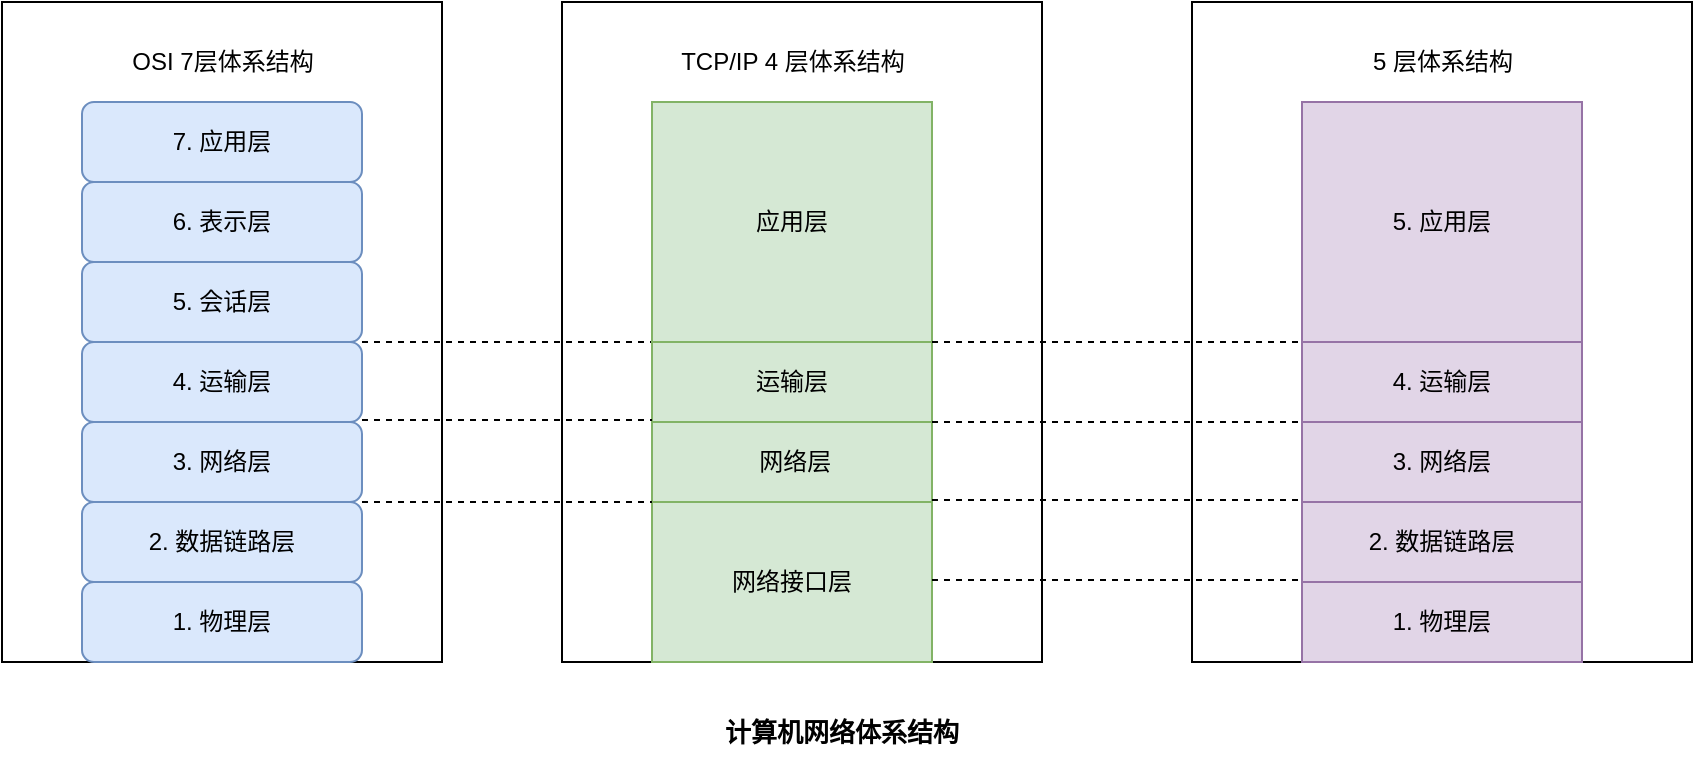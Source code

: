 <mxfile version="14.6.1" type="github">
  <diagram id="XBdGEdZuoYDFL7lSEojX" name="第 1 页">
    <mxGraphModel dx="946" dy="620" grid="1" gridSize="10" guides="1" tooltips="1" connect="1" arrows="1" fold="1" page="1" pageScale="1" pageWidth="3300" pageHeight="2339" math="0" shadow="0">
      <root>
        <mxCell id="0" />
        <mxCell id="1" parent="0" />
        <mxCell id="3f5zlDb_dagVnjO15lD6-27" value="" style="rounded=0;whiteSpace=wrap;html=1;" vertex="1" parent="1">
          <mxGeometry x="745" y="50" width="250" height="330" as="geometry" />
        </mxCell>
        <mxCell id="3f5zlDb_dagVnjO15lD6-14" value="" style="rounded=0;whiteSpace=wrap;html=1;" vertex="1" parent="1">
          <mxGeometry x="430" y="50" width="240" height="330" as="geometry" />
        </mxCell>
        <mxCell id="3f5zlDb_dagVnjO15lD6-8" value="" style="rounded=0;whiteSpace=wrap;html=1;" vertex="1" parent="1">
          <mxGeometry x="150" y="50" width="220" height="330" as="geometry" />
        </mxCell>
        <mxCell id="3f5zlDb_dagVnjO15lD6-1" value="7. 应用层" style="rounded=1;whiteSpace=wrap;html=1;fillColor=#dae8fc;strokeColor=#6c8ebf;" vertex="1" parent="1">
          <mxGeometry x="190" y="100" width="140" height="40" as="geometry" />
        </mxCell>
        <mxCell id="3f5zlDb_dagVnjO15lD6-2" value="&lt;span&gt;4. 运输层&lt;/span&gt;" style="rounded=1;whiteSpace=wrap;html=1;fillColor=#dae8fc;strokeColor=#6c8ebf;" vertex="1" parent="1">
          <mxGeometry x="190" y="220" width="140" height="40" as="geometry" />
        </mxCell>
        <mxCell id="3f5zlDb_dagVnjO15lD6-3" value="6. 表示层" style="rounded=1;whiteSpace=wrap;html=1;fillColor=#dae8fc;strokeColor=#6c8ebf;" vertex="1" parent="1">
          <mxGeometry x="190" y="140" width="140" height="40" as="geometry" />
        </mxCell>
        <mxCell id="3f5zlDb_dagVnjO15lD6-15" style="edgeStyle=orthogonalEdgeStyle;rounded=0;orthogonalLoop=1;jettySize=auto;html=1;exitX=1;exitY=1;exitDx=0;exitDy=0;entryX=0;entryY=1;entryDx=0;entryDy=0;endArrow=none;endFill=0;dashed=1;" edge="1" parent="1" source="3f5zlDb_dagVnjO15lD6-4" target="3f5zlDb_dagVnjO15lD6-9">
          <mxGeometry relative="1" as="geometry">
            <Array as="points">
              <mxPoint x="410" y="220" />
              <mxPoint x="410" y="220" />
            </Array>
          </mxGeometry>
        </mxCell>
        <mxCell id="3f5zlDb_dagVnjO15lD6-4" value="5. 会话层" style="rounded=1;whiteSpace=wrap;html=1;fillColor=#dae8fc;strokeColor=#6c8ebf;" vertex="1" parent="1">
          <mxGeometry x="190" y="180" width="140" height="40" as="geometry" />
        </mxCell>
        <mxCell id="3f5zlDb_dagVnjO15lD6-5" value="3. 网络层" style="rounded=1;whiteSpace=wrap;html=1;fillColor=#dae8fc;strokeColor=#6c8ebf;" vertex="1" parent="1">
          <mxGeometry x="190" y="260" width="140" height="40" as="geometry" />
        </mxCell>
        <mxCell id="3f5zlDb_dagVnjO15lD6-6" value="2. 数据链路层" style="rounded=1;whiteSpace=wrap;html=1;fillColor=#dae8fc;strokeColor=#6c8ebf;" vertex="1" parent="1">
          <mxGeometry x="190" y="300" width="140" height="40" as="geometry" />
        </mxCell>
        <mxCell id="3f5zlDb_dagVnjO15lD6-7" value="1. 物理层" style="rounded=1;whiteSpace=wrap;html=1;fillColor=#dae8fc;strokeColor=#6c8ebf;" vertex="1" parent="1">
          <mxGeometry x="190" y="340" width="140" height="40" as="geometry" />
        </mxCell>
        <mxCell id="3f5zlDb_dagVnjO15lD6-9" value="应用层" style="rounded=0;whiteSpace=wrap;html=1;fillColor=#d5e8d4;strokeColor=#82b366;" vertex="1" parent="1">
          <mxGeometry x="475" y="100" width="140" height="120" as="geometry" />
        </mxCell>
        <mxCell id="3f5zlDb_dagVnjO15lD6-10" value="运输层" style="rounded=0;whiteSpace=wrap;html=1;fillColor=#d5e8d4;strokeColor=#82b366;" vertex="1" parent="1">
          <mxGeometry x="475" y="220" width="140" height="40" as="geometry" />
        </mxCell>
        <mxCell id="3f5zlDb_dagVnjO15lD6-11" value="&lt;span&gt;&amp;nbsp;网络层&lt;/span&gt;" style="rounded=0;whiteSpace=wrap;html=1;fillColor=#d5e8d4;strokeColor=#82b366;" vertex="1" parent="1">
          <mxGeometry x="475" y="260" width="140" height="40" as="geometry" />
        </mxCell>
        <mxCell id="3f5zlDb_dagVnjO15lD6-13" value="网络接口层" style="rounded=0;whiteSpace=wrap;html=1;fillColor=#d5e8d4;strokeColor=#82b366;" vertex="1" parent="1">
          <mxGeometry x="475" y="300" width="140" height="80" as="geometry" />
        </mxCell>
        <mxCell id="3f5zlDb_dagVnjO15lD6-17" style="edgeStyle=orthogonalEdgeStyle;rounded=0;orthogonalLoop=1;jettySize=auto;html=1;exitX=1;exitY=1;exitDx=0;exitDy=0;entryX=0;entryY=1;entryDx=0;entryDy=0;endArrow=none;endFill=0;dashed=1;" edge="1" parent="1">
          <mxGeometry relative="1" as="geometry">
            <mxPoint x="330" y="259" as="sourcePoint" />
            <mxPoint x="475" y="259" as="targetPoint" />
            <Array as="points">
              <mxPoint x="410" y="259" />
              <mxPoint x="410" y="259" />
            </Array>
          </mxGeometry>
        </mxCell>
        <mxCell id="3f5zlDb_dagVnjO15lD6-18" style="edgeStyle=orthogonalEdgeStyle;rounded=0;orthogonalLoop=1;jettySize=auto;html=1;exitX=1;exitY=1;exitDx=0;exitDy=0;entryX=0;entryY=1;entryDx=0;entryDy=0;endArrow=none;endFill=0;dashed=1;" edge="1" parent="1">
          <mxGeometry relative="1" as="geometry">
            <mxPoint x="330" y="300" as="sourcePoint" />
            <mxPoint x="475" y="300" as="targetPoint" />
            <Array as="points">
              <mxPoint x="410" y="300" />
              <mxPoint x="410" y="300" />
            </Array>
          </mxGeometry>
        </mxCell>
        <mxCell id="3f5zlDb_dagVnjO15lD6-19" value="OSI 7层体系结构" style="text;html=1;strokeColor=none;fillColor=none;align=center;verticalAlign=middle;whiteSpace=wrap;rounded=0;" vertex="1" parent="1">
          <mxGeometry x="202.5" y="70" width="115" height="20" as="geometry" />
        </mxCell>
        <mxCell id="3f5zlDb_dagVnjO15lD6-20" value="TCP/IP 4 层体系结构" style="text;html=1;strokeColor=none;fillColor=none;align=center;verticalAlign=middle;whiteSpace=wrap;rounded=0;" vertex="1" parent="1">
          <mxGeometry x="487.5" y="70" width="115" height="20" as="geometry" />
        </mxCell>
        <mxCell id="3f5zlDb_dagVnjO15lD6-21" value="5. 应用层" style="rounded=0;whiteSpace=wrap;html=1;fillColor=#e1d5e7;strokeColor=#9673a6;" vertex="1" parent="1">
          <mxGeometry x="800" y="100" width="140" height="120" as="geometry" />
        </mxCell>
        <mxCell id="3f5zlDb_dagVnjO15lD6-22" value="4. 运输层" style="rounded=0;whiteSpace=wrap;html=1;fillColor=#e1d5e7;strokeColor=#9673a6;" vertex="1" parent="1">
          <mxGeometry x="800" y="220" width="140" height="40" as="geometry" />
        </mxCell>
        <mxCell id="3f5zlDb_dagVnjO15lD6-23" value="3. 网络层" style="rounded=0;whiteSpace=wrap;html=1;fillColor=#e1d5e7;strokeColor=#9673a6;" vertex="1" parent="1">
          <mxGeometry x="800" y="260" width="140" height="40" as="geometry" />
        </mxCell>
        <mxCell id="3f5zlDb_dagVnjO15lD6-24" value="2. 数据链路层" style="rounded=0;whiteSpace=wrap;html=1;fillColor=#e1d5e7;strokeColor=#9673a6;" vertex="1" parent="1">
          <mxGeometry x="800" y="300" width="140" height="40" as="geometry" />
        </mxCell>
        <mxCell id="3f5zlDb_dagVnjO15lD6-26" value="1. 物理层" style="rounded=0;whiteSpace=wrap;html=1;fillColor=#e1d5e7;strokeColor=#9673a6;" vertex="1" parent="1">
          <mxGeometry x="800" y="340" width="140" height="40" as="geometry" />
        </mxCell>
        <mxCell id="3f5zlDb_dagVnjO15lD6-28" value="5 层体系结构" style="text;html=1;strokeColor=none;fillColor=none;align=center;verticalAlign=middle;whiteSpace=wrap;rounded=0;" vertex="1" parent="1">
          <mxGeometry x="812.5" y="70" width="115" height="20" as="geometry" />
        </mxCell>
        <mxCell id="3f5zlDb_dagVnjO15lD6-29" style="edgeStyle=orthogonalEdgeStyle;rounded=0;orthogonalLoop=1;jettySize=auto;html=1;exitX=1;exitY=1;exitDx=0;exitDy=0;entryX=0;entryY=0;entryDx=0;entryDy=0;endArrow=none;endFill=0;dashed=1;" edge="1" parent="1" target="3f5zlDb_dagVnjO15lD6-22">
          <mxGeometry relative="1" as="geometry">
            <mxPoint x="615" y="220" as="sourcePoint" />
            <mxPoint x="760" y="220" as="targetPoint" />
            <Array as="points">
              <mxPoint x="750" y="220" />
              <mxPoint x="750" y="220" />
            </Array>
          </mxGeometry>
        </mxCell>
        <mxCell id="3f5zlDb_dagVnjO15lD6-30" style="edgeStyle=orthogonalEdgeStyle;rounded=0;orthogonalLoop=1;jettySize=auto;html=1;exitX=1;exitY=1;exitDx=0;exitDy=0;entryX=0;entryY=0;entryDx=0;entryDy=0;endArrow=none;endFill=0;dashed=1;" edge="1" parent="1">
          <mxGeometry relative="1" as="geometry">
            <mxPoint x="615" y="260" as="sourcePoint" />
            <mxPoint x="800" y="260" as="targetPoint" />
            <Array as="points">
              <mxPoint x="750" y="260" />
              <mxPoint x="750" y="260" />
            </Array>
          </mxGeometry>
        </mxCell>
        <mxCell id="3f5zlDb_dagVnjO15lD6-31" style="edgeStyle=orthogonalEdgeStyle;rounded=0;orthogonalLoop=1;jettySize=auto;html=1;exitX=1;exitY=1;exitDx=0;exitDy=0;entryX=0;entryY=0;entryDx=0;entryDy=0;endArrow=none;endFill=0;dashed=1;" edge="1" parent="1">
          <mxGeometry relative="1" as="geometry">
            <mxPoint x="615" y="299" as="sourcePoint" />
            <mxPoint x="800" y="299" as="targetPoint" />
            <Array as="points">
              <mxPoint x="750" y="299" />
              <mxPoint x="750" y="299" />
            </Array>
          </mxGeometry>
        </mxCell>
        <mxCell id="3f5zlDb_dagVnjO15lD6-32" style="edgeStyle=orthogonalEdgeStyle;rounded=0;orthogonalLoop=1;jettySize=auto;html=1;exitX=1;exitY=1;exitDx=0;exitDy=0;entryX=0;entryY=0;entryDx=0;entryDy=0;endArrow=none;endFill=0;dashed=1;" edge="1" parent="1">
          <mxGeometry relative="1" as="geometry">
            <mxPoint x="615" y="339" as="sourcePoint" />
            <mxPoint x="800" y="339" as="targetPoint" />
            <Array as="points">
              <mxPoint x="750" y="339" />
              <mxPoint x="750" y="339" />
            </Array>
          </mxGeometry>
        </mxCell>
        <mxCell id="3f5zlDb_dagVnjO15lD6-33" value="&lt;b&gt;&lt;font style=&quot;font-size: 13px&quot;&gt;计算机网络体系结构&lt;/font&gt;&lt;/b&gt;" style="text;html=1;strokeColor=none;fillColor=none;align=center;verticalAlign=middle;whiteSpace=wrap;rounded=0;" vertex="1" parent="1">
          <mxGeometry x="490" y="400" width="160" height="30" as="geometry" />
        </mxCell>
      </root>
    </mxGraphModel>
  </diagram>
</mxfile>
